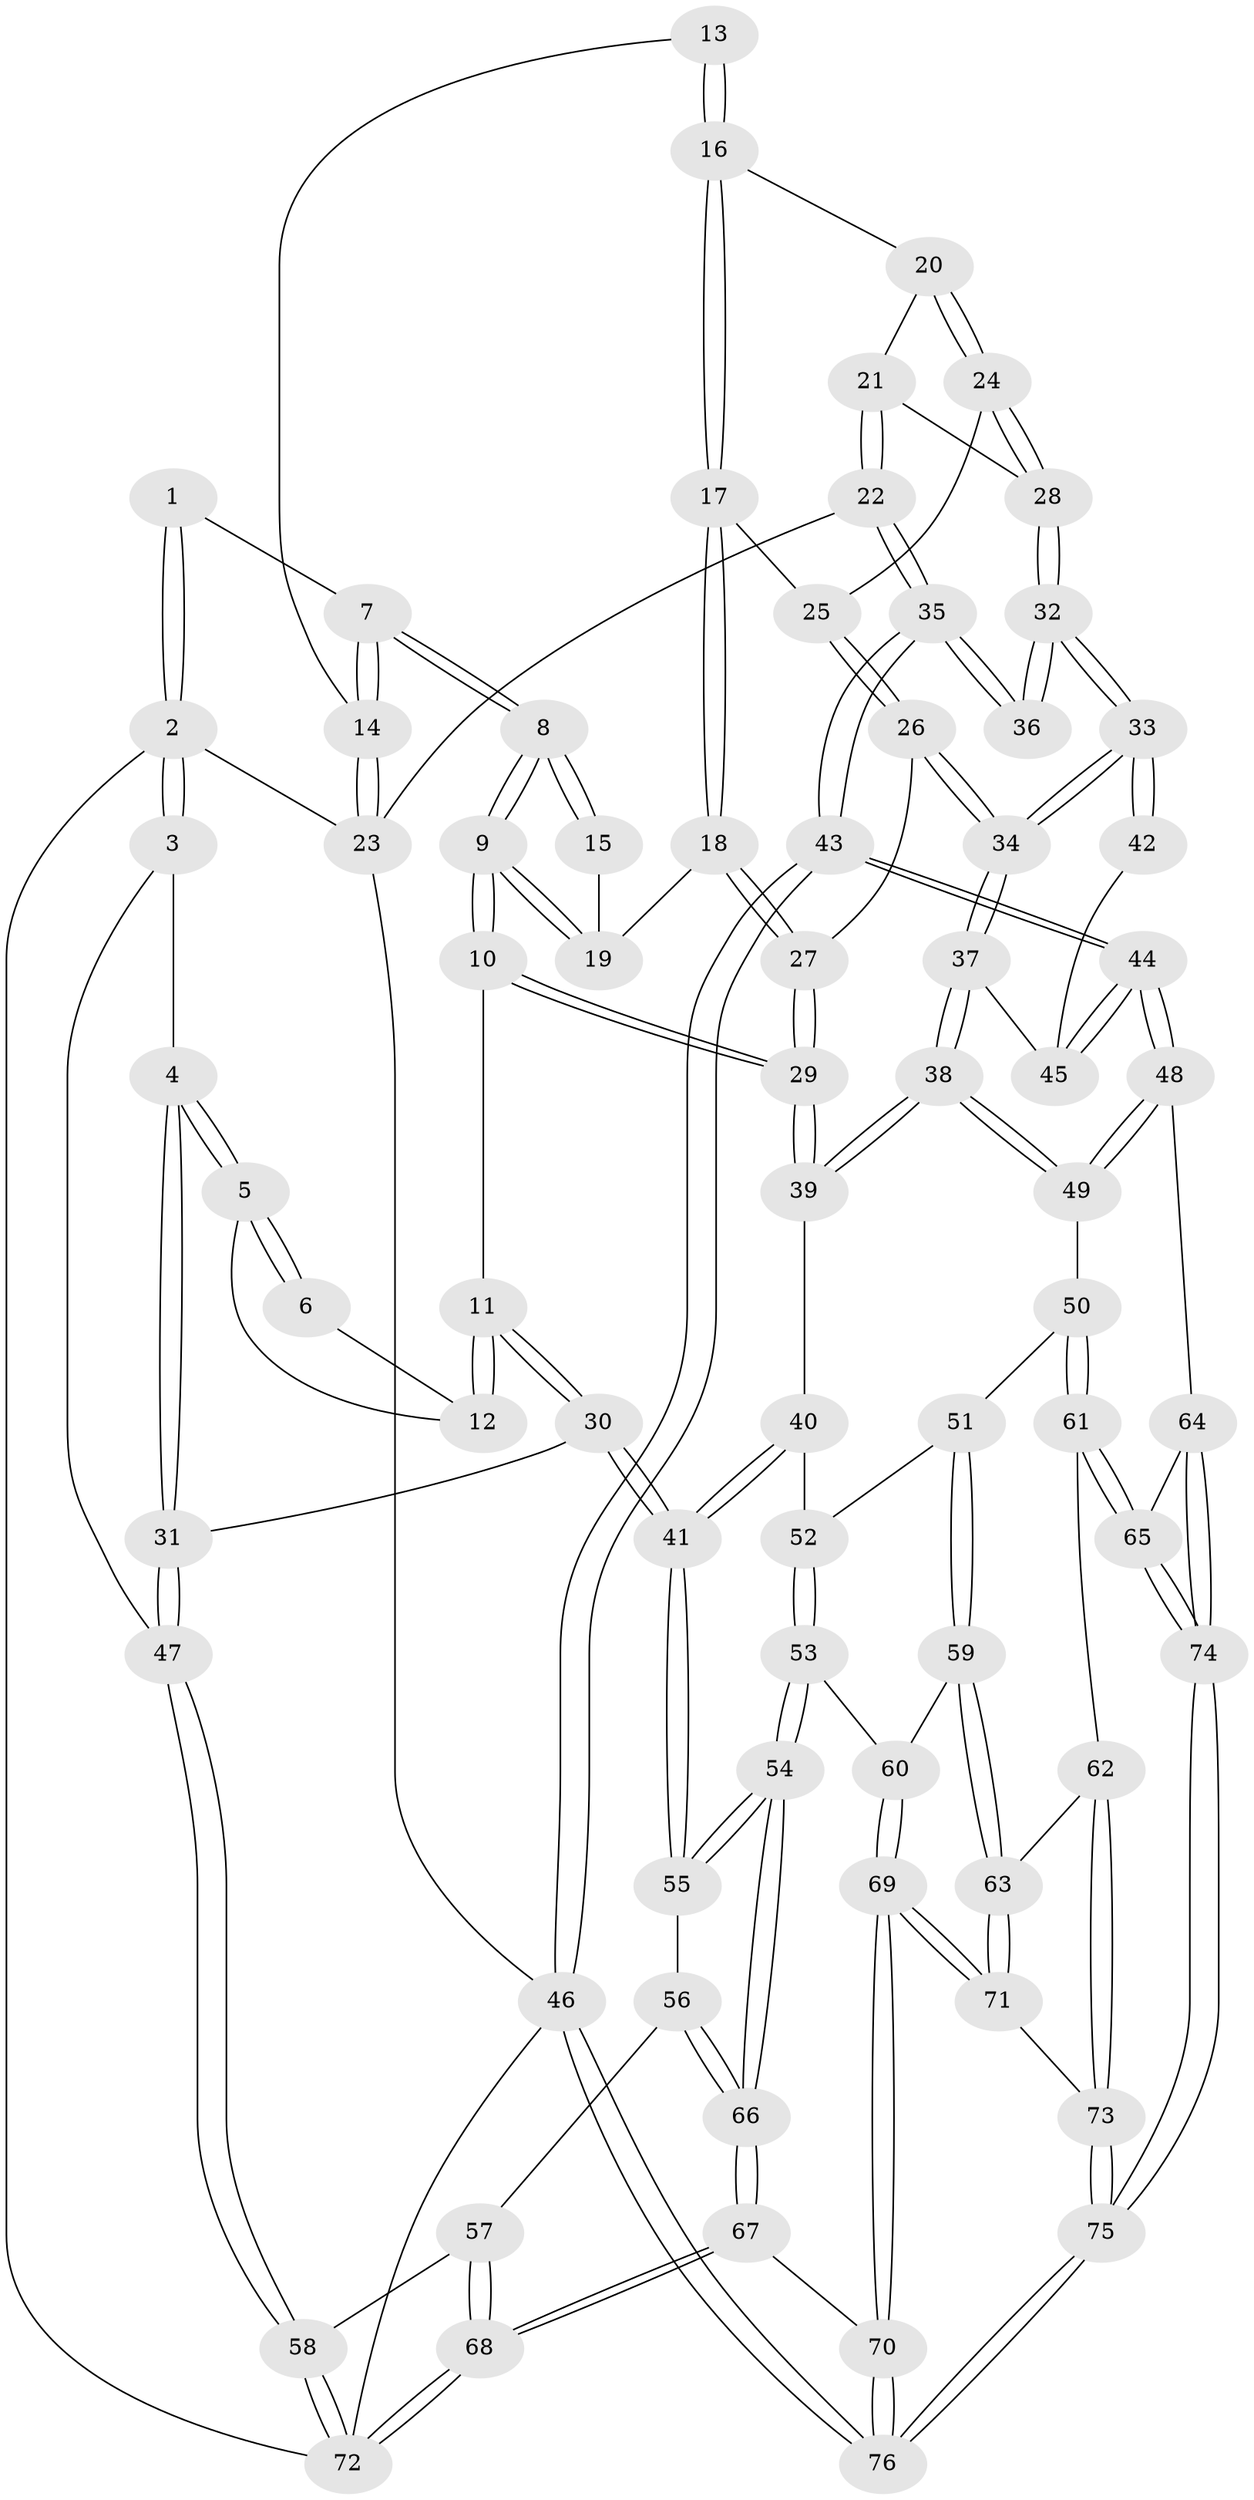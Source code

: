// coarse degree distribution, {4: 0.3584905660377358, 3: 0.07547169811320754, 5: 0.39622641509433965, 6: 0.1509433962264151, 7: 0.018867924528301886}
// Generated by graph-tools (version 1.1) at 2025/52/02/27/25 19:52:44]
// undirected, 76 vertices, 187 edges
graph export_dot {
graph [start="1"]
  node [color=gray90,style=filled];
  1 [pos="+0.319148672905929+0"];
  2 [pos="+0+0"];
  3 [pos="+0+0.16012451647473513"];
  4 [pos="+0+0.21856022527207689"];
  5 [pos="+0.06051279072716768+0.20197800714633607"];
  6 [pos="+0.24016471698739886+0"];
  7 [pos="+0.3940072644199336+0"];
  8 [pos="+0.40299317626244463+0.12414707238944402"];
  9 [pos="+0.40305885968345917+0.1439074547323506"];
  10 [pos="+0.3566503262639788+0.22122729350973852"];
  11 [pos="+0.3031403659888113+0.2664494763858015"];
  12 [pos="+0.1709643693185022+0.22227288874321793"];
  13 [pos="+0.6872684014747331+0.08907089441106567"];
  14 [pos="+0.5839173326412741+0"];
  15 [pos="+0.6321490037023278+0.12372427405949986"];
  16 [pos="+0.7046019913211492+0.11271001374479483"];
  17 [pos="+0.6613127698764076+0.19636684699350945"];
  18 [pos="+0.5529070156311647+0.2246880541546778"];
  19 [pos="+0.5348082986905724+0.21095030892311017"];
  20 [pos="+0.7658275526439289+0.13428664189373185"];
  21 [pos="+1+0.02415491104603245"];
  22 [pos="+1+0"];
  23 [pos="+1+0"];
  24 [pos="+0.7842186158947525+0.2693616509263308"];
  25 [pos="+0.6820301724595552+0.22846138803142443"];
  26 [pos="+0.6375528459976945+0.3308798103516014"];
  27 [pos="+0.5901548196350787+0.31150561017238276"];
  28 [pos="+0.7897204365135148+0.2792211292571519"];
  29 [pos="+0.5038074658966761+0.39357196892672036"];
  30 [pos="+0.24605595650214906+0.5064591600955352"];
  31 [pos="+0.1612632976627901+0.4885294170702268"];
  32 [pos="+0.8023807679334285+0.334918395054763"];
  33 [pos="+0.7609665903733555+0.4037324683039837"];
  34 [pos="+0.7482579082664248+0.4210631926072868"];
  35 [pos="+1+0.1301406105305058"];
  36 [pos="+0.9660934036031685+0.2989765042461837"];
  37 [pos="+0.7460040600541497+0.44186188143719496"];
  38 [pos="+0.6978203701351423+0.5683375516893606"];
  39 [pos="+0.500007372926669+0.4449254506818136"];
  40 [pos="+0.3275181545759165+0.5224624774184997"];
  41 [pos="+0.2491039316461247+0.5105529573749151"];
  42 [pos="+0.9409411414886242+0.4190202519359739"];
  43 [pos="+1+0.6663563787736076"];
  44 [pos="+1+0.6679800344720132"];
  45 [pos="+0.9562023830067151+0.48150765010740293"];
  46 [pos="+1+1"];
  47 [pos="+0+0.5924954106875518"];
  48 [pos="+1+0.6741206380953702"];
  49 [pos="+0.6999680823232335+0.5948354330910667"];
  50 [pos="+0.6990791173017122+0.5965186520640581"];
  51 [pos="+0.5855589597998243+0.6439032022554981"];
  52 [pos="+0.3593081982297582+0.5497358998780398"];
  53 [pos="+0.4441771213636449+0.7330211601971759"];
  54 [pos="+0.3117966058190089+0.7470368183765049"];
  55 [pos="+0.24052851480429158+0.5675035498004897"];
  56 [pos="+0.13174037412116385+0.7160466814643387"];
  57 [pos="+0.11027950918520092+0.7185331796191332"];
  58 [pos="+0+0.6118459283518923"];
  59 [pos="+0.5203086287454682+0.7142595861300753"];
  60 [pos="+0.4581439560453956+0.7390475828807197"];
  61 [pos="+0.7216241411583066+0.7412609820095633"];
  62 [pos="+0.6545052528856469+0.8079636931535332"];
  63 [pos="+0.5555885978631486+0.7998541948025691"];
  64 [pos="+1+0.7687900917963019"];
  65 [pos="+0.7636129303587745+0.7955347863965214"];
  66 [pos="+0.246231683184157+0.9565350884784286"];
  67 [pos="+0.251690405188862+1"];
  68 [pos="+0+1"];
  69 [pos="+0.43351248910876694+0.9668299042086564"];
  70 [pos="+0.283775183654339+1"];
  71 [pos="+0.5290771424378435+0.9129795204628204"];
  72 [pos="+0+1"];
  73 [pos="+0.6115063816207746+0.9005297353807281"];
  74 [pos="+0.8123952290419468+1"];
  75 [pos="+0.8117561983040418+1"];
  76 [pos="+0.8310377759753557+1"];
  1 -- 2;
  1 -- 2;
  1 -- 7;
  2 -- 3;
  2 -- 3;
  2 -- 23;
  2 -- 72;
  3 -- 4;
  3 -- 47;
  4 -- 5;
  4 -- 5;
  4 -- 31;
  4 -- 31;
  5 -- 6;
  5 -- 6;
  5 -- 12;
  6 -- 12;
  7 -- 8;
  7 -- 8;
  7 -- 14;
  7 -- 14;
  8 -- 9;
  8 -- 9;
  8 -- 15;
  8 -- 15;
  9 -- 10;
  9 -- 10;
  9 -- 19;
  9 -- 19;
  10 -- 11;
  10 -- 29;
  10 -- 29;
  11 -- 12;
  11 -- 12;
  11 -- 30;
  11 -- 30;
  13 -- 14;
  13 -- 16;
  13 -- 16;
  14 -- 23;
  14 -- 23;
  15 -- 19;
  16 -- 17;
  16 -- 17;
  16 -- 20;
  17 -- 18;
  17 -- 18;
  17 -- 25;
  18 -- 19;
  18 -- 27;
  18 -- 27;
  20 -- 21;
  20 -- 24;
  20 -- 24;
  21 -- 22;
  21 -- 22;
  21 -- 28;
  22 -- 23;
  22 -- 35;
  22 -- 35;
  23 -- 46;
  24 -- 25;
  24 -- 28;
  24 -- 28;
  25 -- 26;
  25 -- 26;
  26 -- 27;
  26 -- 34;
  26 -- 34;
  27 -- 29;
  27 -- 29;
  28 -- 32;
  28 -- 32;
  29 -- 39;
  29 -- 39;
  30 -- 31;
  30 -- 41;
  30 -- 41;
  31 -- 47;
  31 -- 47;
  32 -- 33;
  32 -- 33;
  32 -- 36;
  32 -- 36;
  33 -- 34;
  33 -- 34;
  33 -- 42;
  33 -- 42;
  34 -- 37;
  34 -- 37;
  35 -- 36;
  35 -- 36;
  35 -- 43;
  35 -- 43;
  37 -- 38;
  37 -- 38;
  37 -- 45;
  38 -- 39;
  38 -- 39;
  38 -- 49;
  38 -- 49;
  39 -- 40;
  40 -- 41;
  40 -- 41;
  40 -- 52;
  41 -- 55;
  41 -- 55;
  42 -- 45;
  43 -- 44;
  43 -- 44;
  43 -- 46;
  43 -- 46;
  44 -- 45;
  44 -- 45;
  44 -- 48;
  44 -- 48;
  46 -- 76;
  46 -- 76;
  46 -- 72;
  47 -- 58;
  47 -- 58;
  48 -- 49;
  48 -- 49;
  48 -- 64;
  49 -- 50;
  50 -- 51;
  50 -- 61;
  50 -- 61;
  51 -- 52;
  51 -- 59;
  51 -- 59;
  52 -- 53;
  52 -- 53;
  53 -- 54;
  53 -- 54;
  53 -- 60;
  54 -- 55;
  54 -- 55;
  54 -- 66;
  54 -- 66;
  55 -- 56;
  56 -- 57;
  56 -- 66;
  56 -- 66;
  57 -- 58;
  57 -- 68;
  57 -- 68;
  58 -- 72;
  58 -- 72;
  59 -- 60;
  59 -- 63;
  59 -- 63;
  60 -- 69;
  60 -- 69;
  61 -- 62;
  61 -- 65;
  61 -- 65;
  62 -- 63;
  62 -- 73;
  62 -- 73;
  63 -- 71;
  63 -- 71;
  64 -- 65;
  64 -- 74;
  64 -- 74;
  65 -- 74;
  65 -- 74;
  66 -- 67;
  66 -- 67;
  67 -- 68;
  67 -- 68;
  67 -- 70;
  68 -- 72;
  68 -- 72;
  69 -- 70;
  69 -- 70;
  69 -- 71;
  69 -- 71;
  70 -- 76;
  70 -- 76;
  71 -- 73;
  73 -- 75;
  73 -- 75;
  74 -- 75;
  74 -- 75;
  75 -- 76;
  75 -- 76;
}
